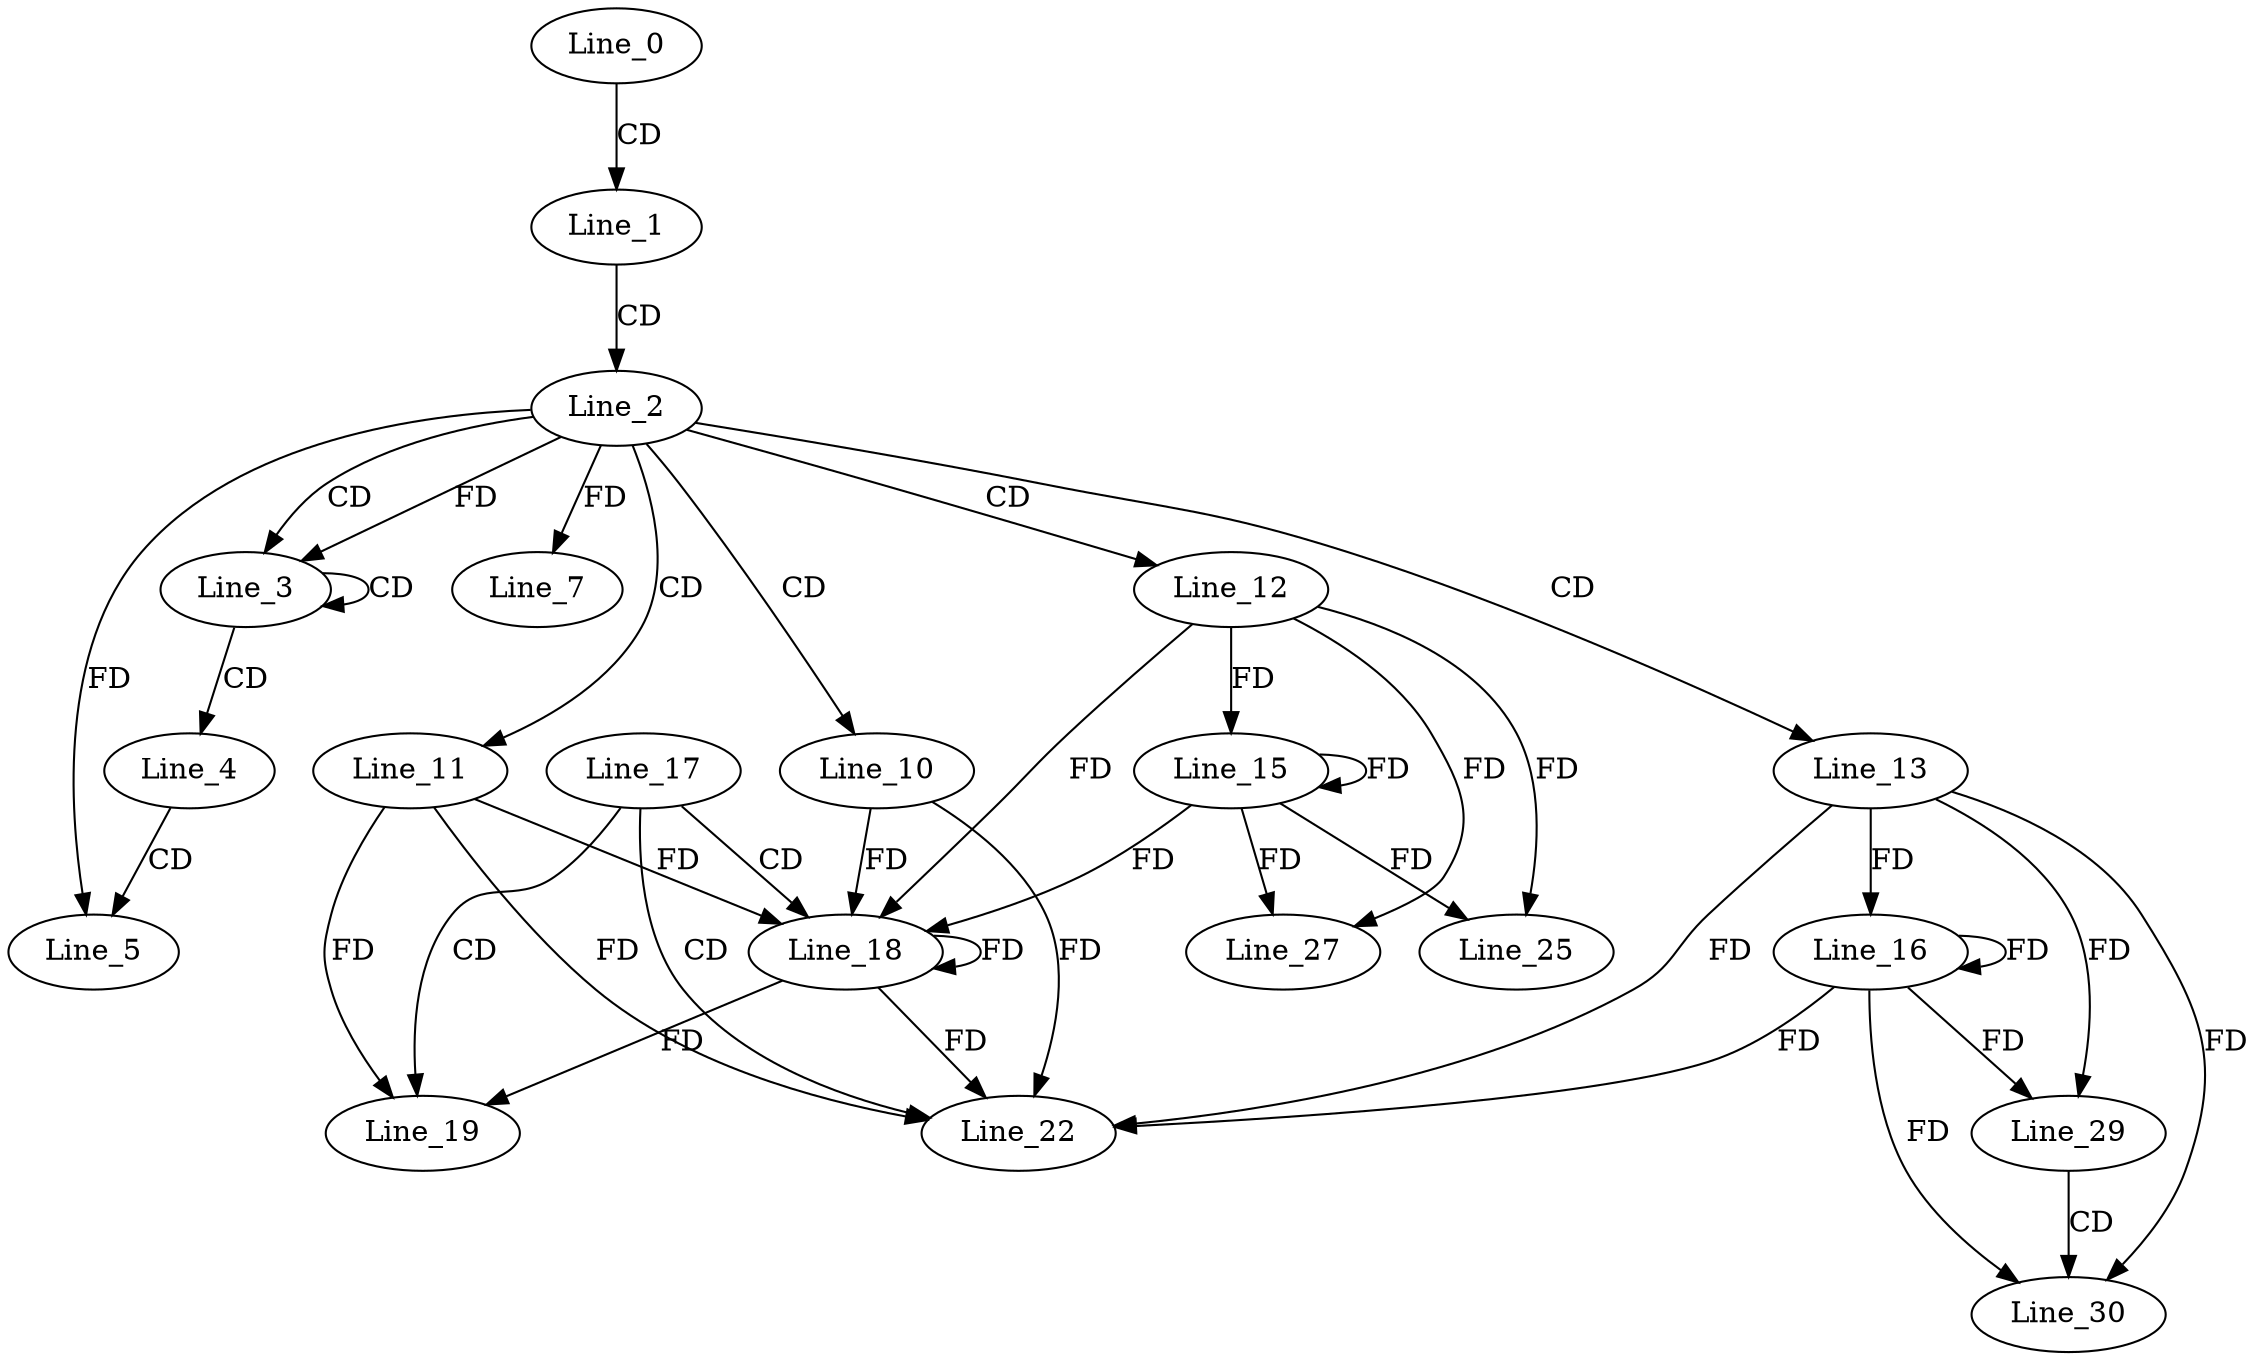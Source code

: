 digraph G {
  Line_0;
  Line_1;
  Line_2;
  Line_3;
  Line_3;
  Line_4;
  Line_5;
  Line_7;
  Line_10;
  Line_11;
  Line_12;
  Line_13;
  Line_15;
  Line_16;
  Line_17;
  Line_18;
  Line_18;
  Line_19;
  Line_22;
  Line_25;
  Line_27;
  Line_29;
  Line_30;
  Line_0 -> Line_1 [ label="CD" ];
  Line_1 -> Line_2 [ label="CD" ];
  Line_2 -> Line_3 [ label="CD" ];
  Line_3 -> Line_3 [ label="CD" ];
  Line_2 -> Line_3 [ label="FD" ];
  Line_3 -> Line_4 [ label="CD" ];
  Line_4 -> Line_5 [ label="CD" ];
  Line_2 -> Line_5 [ label="FD" ];
  Line_2 -> Line_7 [ label="FD" ];
  Line_2 -> Line_10 [ label="CD" ];
  Line_2 -> Line_11 [ label="CD" ];
  Line_2 -> Line_12 [ label="CD" ];
  Line_2 -> Line_13 [ label="CD" ];
  Line_12 -> Line_15 [ label="FD" ];
  Line_15 -> Line_15 [ label="FD" ];
  Line_13 -> Line_16 [ label="FD" ];
  Line_16 -> Line_16 [ label="FD" ];
  Line_17 -> Line_18 [ label="CD" ];
  Line_18 -> Line_18 [ label="FD" ];
  Line_11 -> Line_18 [ label="FD" ];
  Line_12 -> Line_18 [ label="FD" ];
  Line_15 -> Line_18 [ label="FD" ];
  Line_10 -> Line_18 [ label="FD" ];
  Line_17 -> Line_19 [ label="CD" ];
  Line_18 -> Line_19 [ label="FD" ];
  Line_11 -> Line_19 [ label="FD" ];
  Line_17 -> Line_22 [ label="CD" ];
  Line_13 -> Line_22 [ label="FD" ];
  Line_16 -> Line_22 [ label="FD" ];
  Line_10 -> Line_22 [ label="FD" ];
  Line_18 -> Line_22 [ label="FD" ];
  Line_11 -> Line_22 [ label="FD" ];
  Line_12 -> Line_25 [ label="FD" ];
  Line_15 -> Line_25 [ label="FD" ];
  Line_12 -> Line_27 [ label="FD" ];
  Line_15 -> Line_27 [ label="FD" ];
  Line_13 -> Line_29 [ label="FD" ];
  Line_16 -> Line_29 [ label="FD" ];
  Line_29 -> Line_30 [ label="CD" ];
  Line_13 -> Line_30 [ label="FD" ];
  Line_16 -> Line_30 [ label="FD" ];
}
